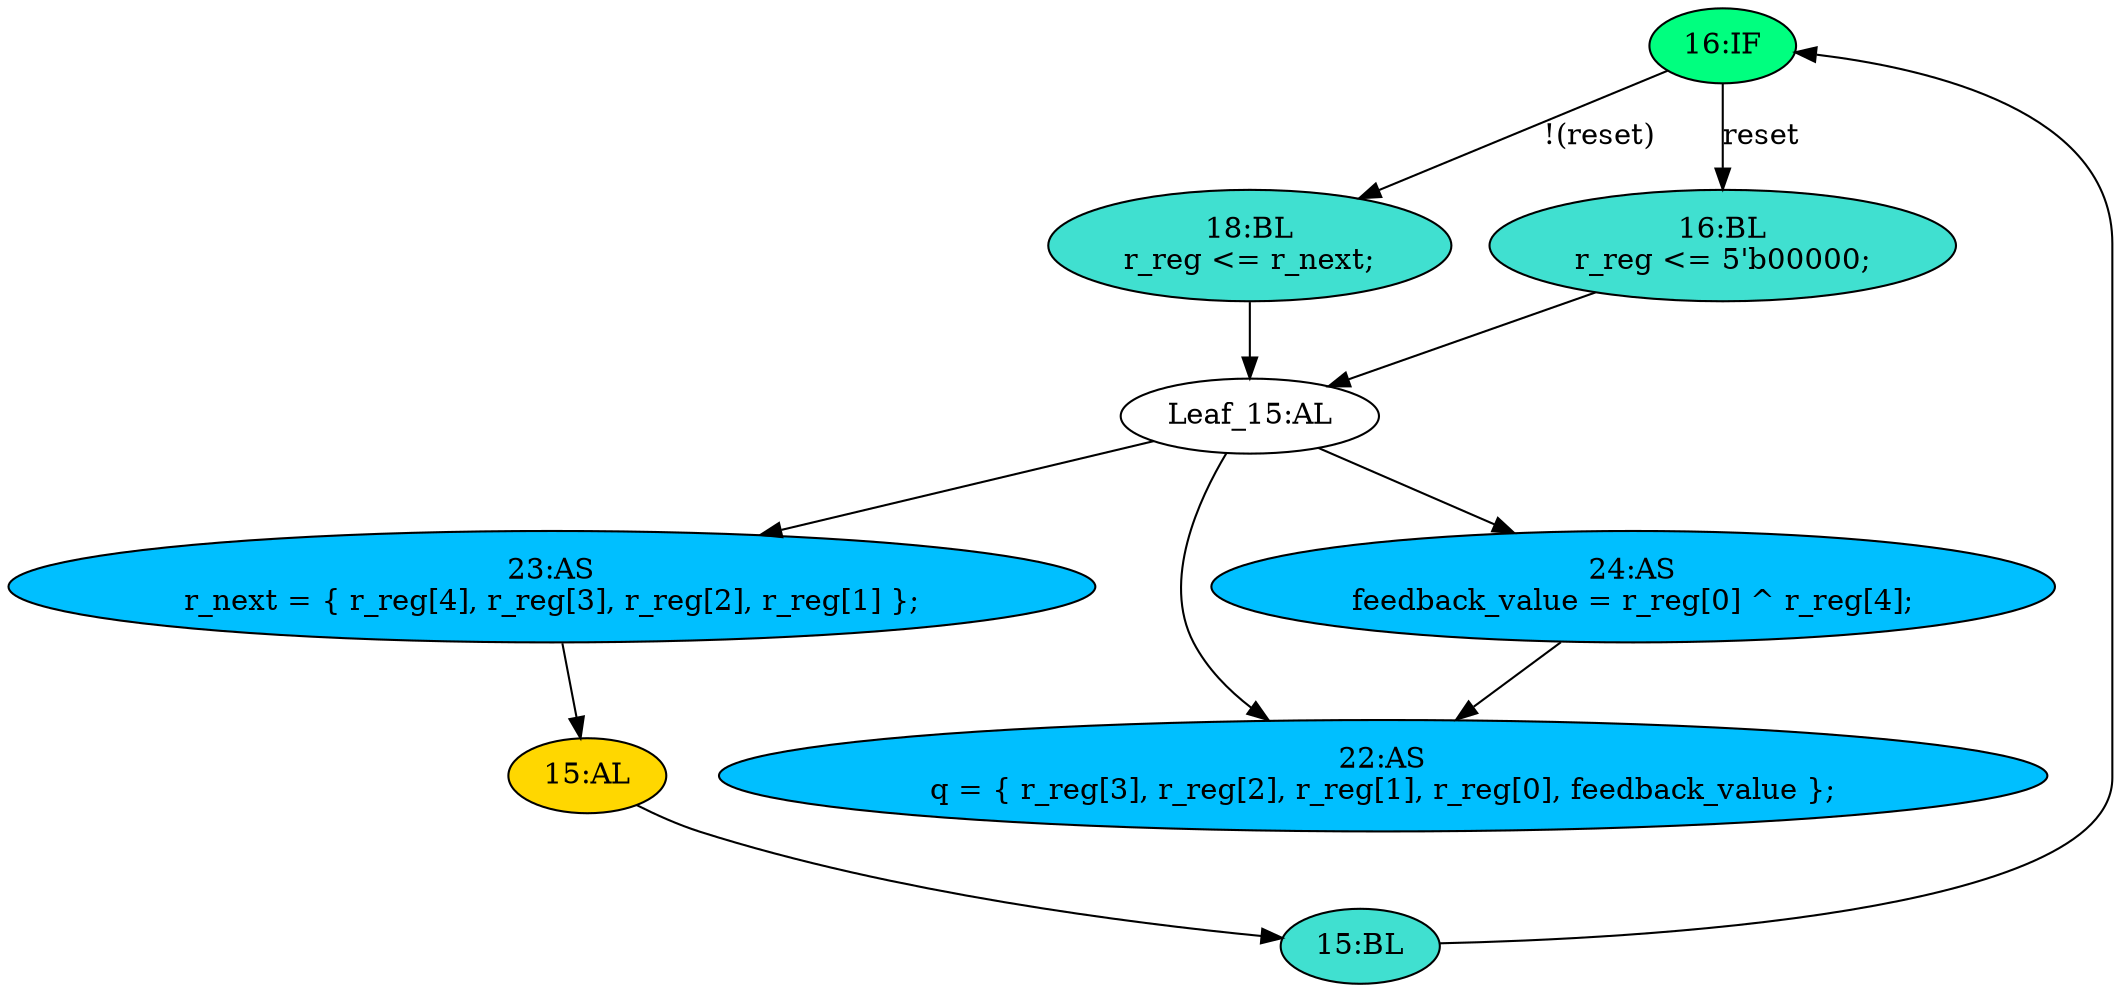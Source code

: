 strict digraph "compose( ,  )" {
	node [label="\N"];
	"16:IF"	[ast="<pyverilog.vparser.ast.IfStatement object at 0x7fcae324e290>",
		fillcolor=springgreen,
		label="16:IF",
		statements="[]",
		style=filled,
		typ=IfStatement];
	"18:BL"	[ast="<pyverilog.vparser.ast.Block object at 0x7fcae324ee90>",
		fillcolor=turquoise,
		label="18:BL
r_reg <= r_next;",
		statements="[<pyverilog.vparser.ast.NonblockingSubstitution object at 0x7fcae32b1150>]",
		style=filled,
		typ=Block];
	"16:IF" -> "18:BL"	[cond="['reset']",
		label="!(reset)",
		lineno=16];
	"16:BL"	[ast="<pyverilog.vparser.ast.Block object at 0x7fcae32a34d0>",
		fillcolor=turquoise,
		label="16:BL
r_reg <= 5'b00000;",
		statements="[<pyverilog.vparser.ast.NonblockingSubstitution object at 0x7fcae32a3ed0>]",
		style=filled,
		typ=Block];
	"16:IF" -> "16:BL"	[cond="['reset']",
		label=reset,
		lineno=16];
	"15:AL"	[ast="<pyverilog.vparser.ast.Always object at 0x7fcae32a3d10>",
		clk_sens=True,
		fillcolor=gold,
		label="15:AL",
		sens="['clk', 'reset']",
		statements="[]",
		style=filled,
		typ=Always,
		use_var="['reset', 'r_next']"];
	"15:BL"	[ast="<pyverilog.vparser.ast.Block object at 0x7fcae32a3790>",
		fillcolor=turquoise,
		label="15:BL",
		statements="[]",
		style=filled,
		typ=Block];
	"15:AL" -> "15:BL"	[cond="[]",
		lineno=None];
	"15:BL" -> "16:IF"	[cond="[]",
		lineno=None];
	"Leaf_15:AL"	[def_var="['r_reg']",
		label="Leaf_15:AL"];
	"24:AS"	[ast="<pyverilog.vparser.ast.Assign object at 0x7fcae2f18c90>",
		def_var="['feedback_value']",
		fillcolor=deepskyblue,
		label="24:AS
feedback_value = r_reg[0] ^ r_reg[4];",
		statements="[]",
		style=filled,
		typ=Assign,
		use_var="['r_reg', 'r_reg']"];
	"Leaf_15:AL" -> "24:AS";
	"23:AS"	[ast="<pyverilog.vparser.ast.Assign object at 0x7fcae332a250>",
		def_var="['r_next']",
		fillcolor=deepskyblue,
		label="23:AS
r_next = { r_reg[4], r_reg[3], r_reg[2], r_reg[1] };",
		statements="[]",
		style=filled,
		typ=Assign,
		use_var="['r_reg', 'r_reg', 'r_reg', 'r_reg']"];
	"Leaf_15:AL" -> "23:AS";
	"22:AS"	[ast="<pyverilog.vparser.ast.Assign object at 0x7fcae32a6d10>",
		def_var="['q']",
		fillcolor=deepskyblue,
		label="22:AS
q = { r_reg[3], r_reg[2], r_reg[1], r_reg[0], feedback_value };",
		statements="[]",
		style=filled,
		typ=Assign,
		use_var="['r_reg', 'r_reg', 'r_reg', 'r_reg', 'feedback_value']"];
	"Leaf_15:AL" -> "22:AS";
	"24:AS" -> "22:AS";
	"23:AS" -> "15:AL";
	"18:BL" -> "Leaf_15:AL"	[cond="[]",
		lineno=None];
	"16:BL" -> "Leaf_15:AL"	[cond="[]",
		lineno=None];
}
